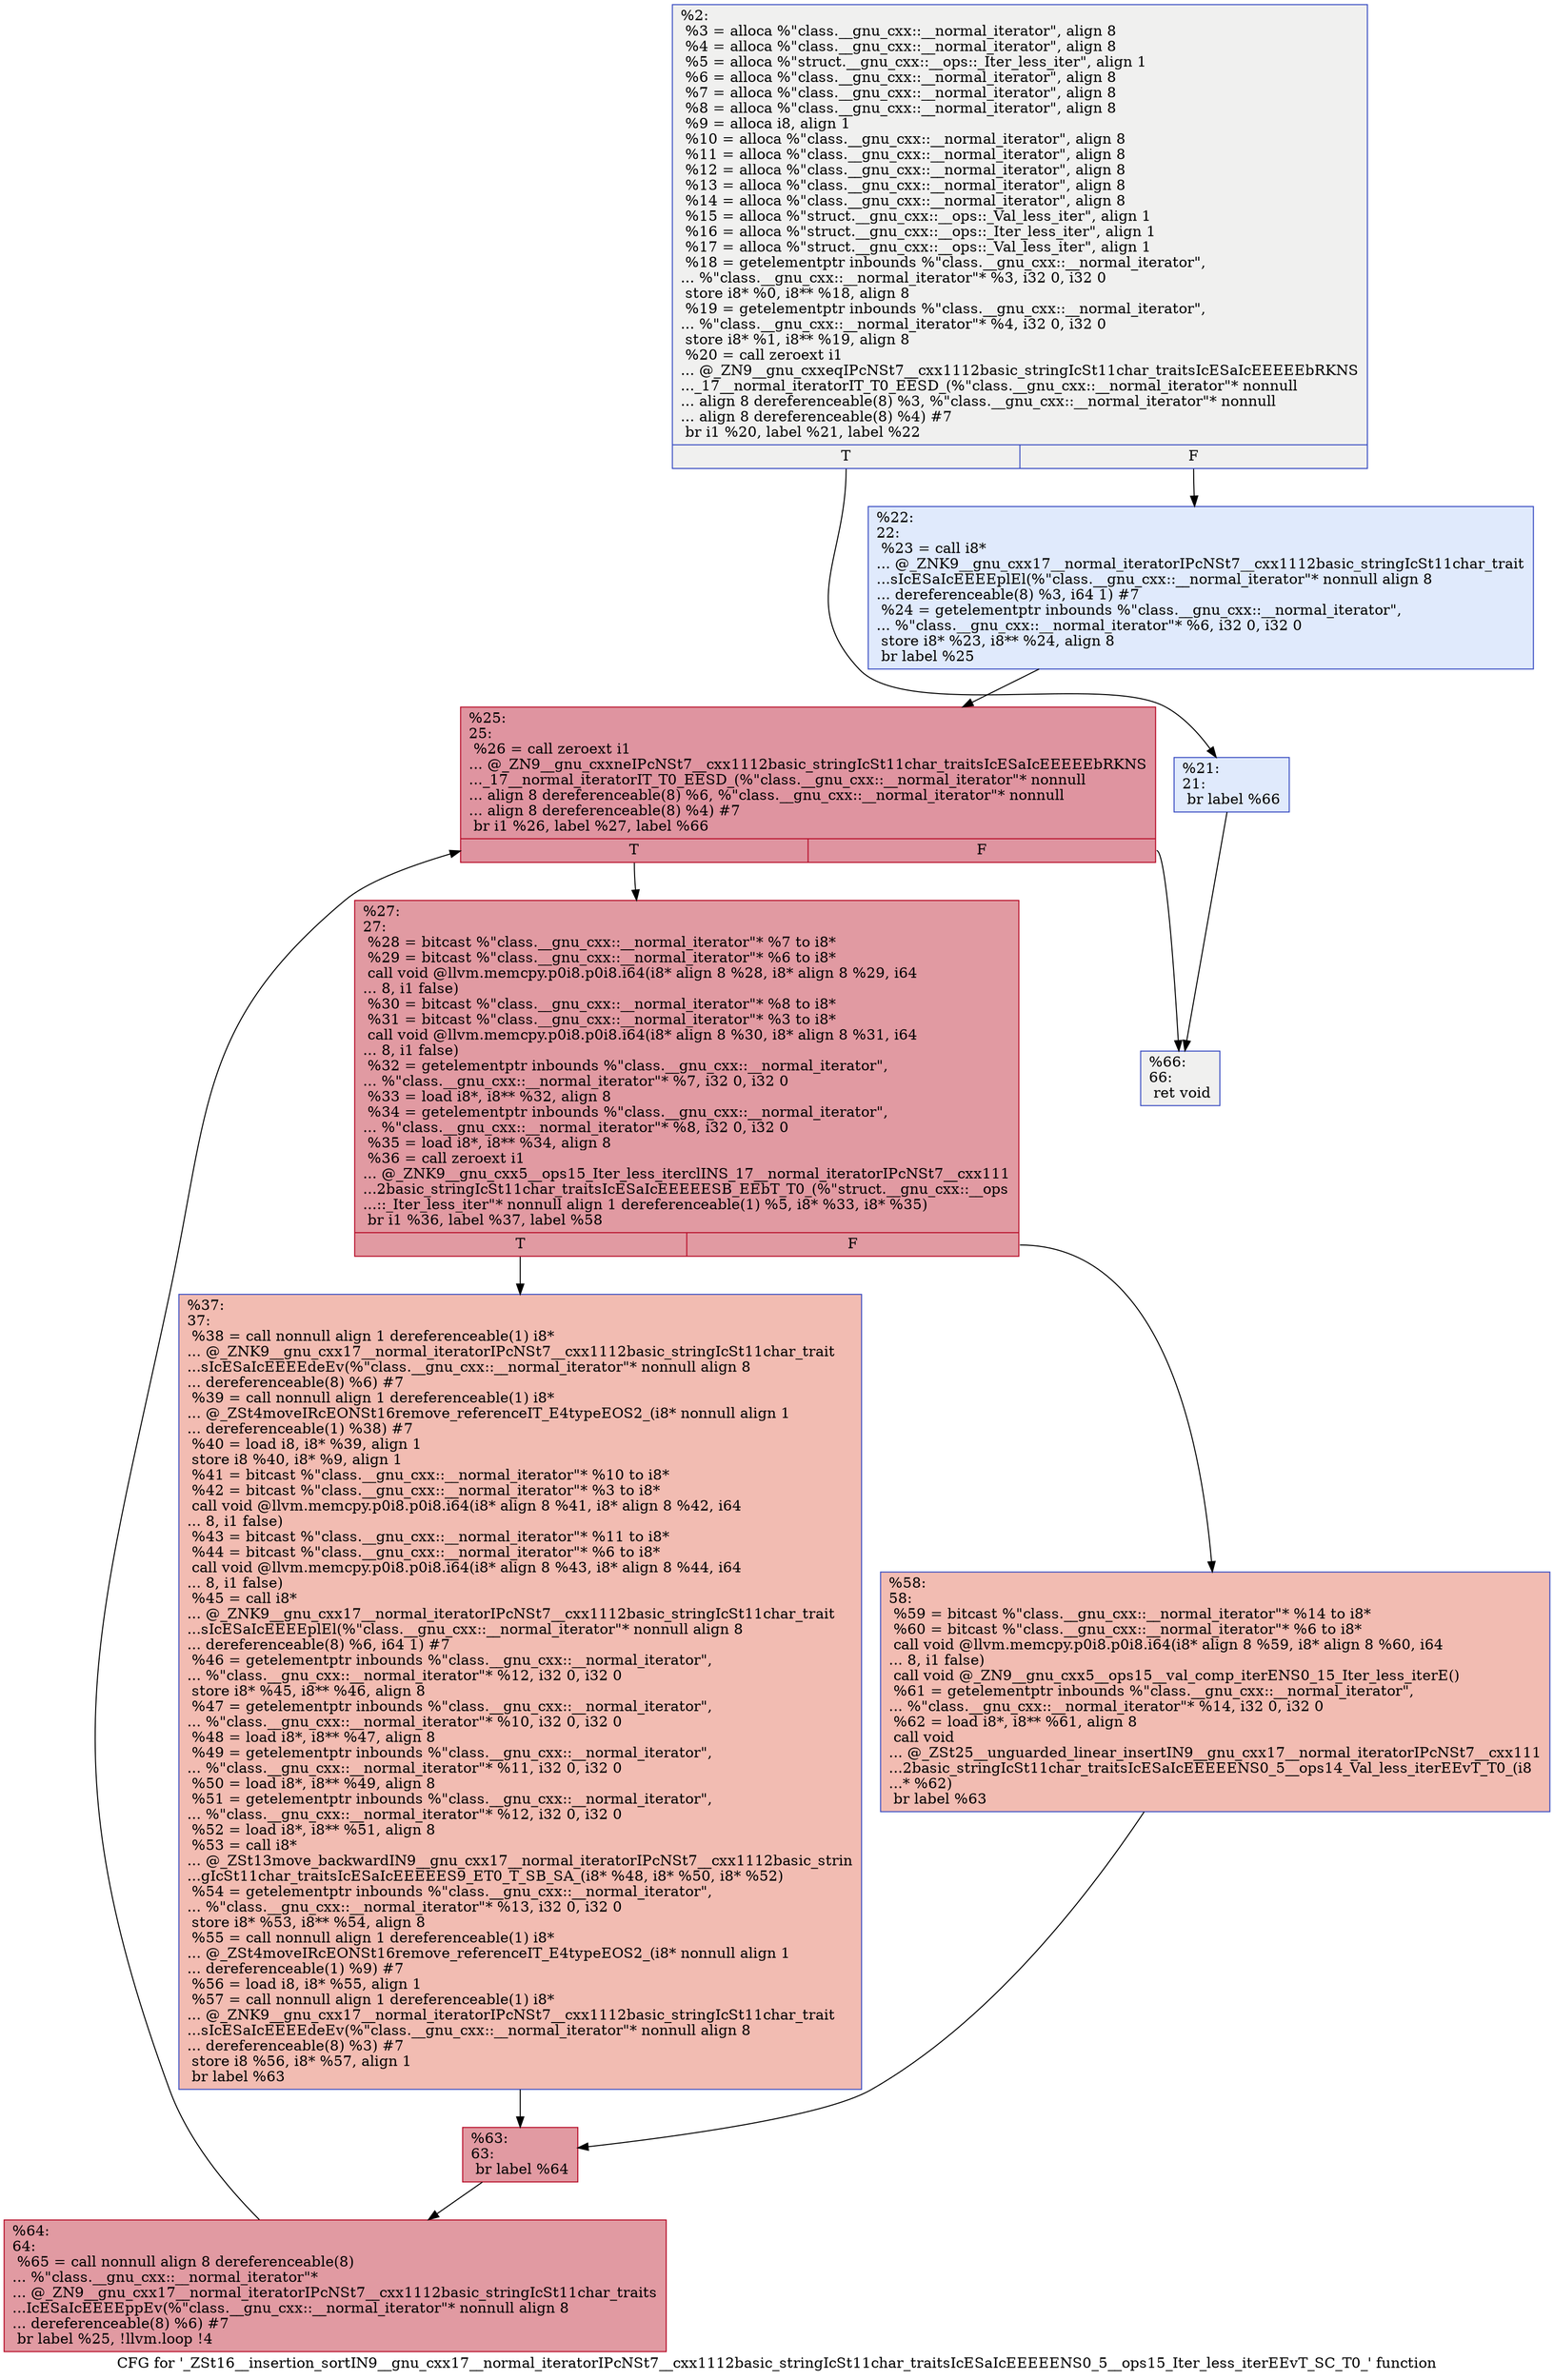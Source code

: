 digraph "CFG for '_ZSt16__insertion_sortIN9__gnu_cxx17__normal_iteratorIPcNSt7__cxx1112basic_stringIcSt11char_traitsIcESaIcEEEEENS0_5__ops15_Iter_less_iterEEvT_SC_T0_' function" {
	label="CFG for '_ZSt16__insertion_sortIN9__gnu_cxx17__normal_iteratorIPcNSt7__cxx1112basic_stringIcSt11char_traitsIcESaIcEEEEENS0_5__ops15_Iter_less_iterEEvT_SC_T0_' function";

	Node0x55a3cc6375d0 [shape=record,color="#3d50c3ff", style=filled, fillcolor="#dedcdb70",label="{%2:\l  %3 = alloca %\"class.__gnu_cxx::__normal_iterator\", align 8\l  %4 = alloca %\"class.__gnu_cxx::__normal_iterator\", align 8\l  %5 = alloca %\"struct.__gnu_cxx::__ops::_Iter_less_iter\", align 1\l  %6 = alloca %\"class.__gnu_cxx::__normal_iterator\", align 8\l  %7 = alloca %\"class.__gnu_cxx::__normal_iterator\", align 8\l  %8 = alloca %\"class.__gnu_cxx::__normal_iterator\", align 8\l  %9 = alloca i8, align 1\l  %10 = alloca %\"class.__gnu_cxx::__normal_iterator\", align 8\l  %11 = alloca %\"class.__gnu_cxx::__normal_iterator\", align 8\l  %12 = alloca %\"class.__gnu_cxx::__normal_iterator\", align 8\l  %13 = alloca %\"class.__gnu_cxx::__normal_iterator\", align 8\l  %14 = alloca %\"class.__gnu_cxx::__normal_iterator\", align 8\l  %15 = alloca %\"struct.__gnu_cxx::__ops::_Val_less_iter\", align 1\l  %16 = alloca %\"struct.__gnu_cxx::__ops::_Iter_less_iter\", align 1\l  %17 = alloca %\"struct.__gnu_cxx::__ops::_Val_less_iter\", align 1\l  %18 = getelementptr inbounds %\"class.__gnu_cxx::__normal_iterator\",\l... %\"class.__gnu_cxx::__normal_iterator\"* %3, i32 0, i32 0\l  store i8* %0, i8** %18, align 8\l  %19 = getelementptr inbounds %\"class.__gnu_cxx::__normal_iterator\",\l... %\"class.__gnu_cxx::__normal_iterator\"* %4, i32 0, i32 0\l  store i8* %1, i8** %19, align 8\l  %20 = call zeroext i1\l... @_ZN9__gnu_cxxeqIPcNSt7__cxx1112basic_stringIcSt11char_traitsIcESaIcEEEEEbRKNS\l..._17__normal_iteratorIT_T0_EESD_(%\"class.__gnu_cxx::__normal_iterator\"* nonnull\l... align 8 dereferenceable(8) %3, %\"class.__gnu_cxx::__normal_iterator\"* nonnull\l... align 8 dereferenceable(8) %4) #7\l  br i1 %20, label %21, label %22\l|{<s0>T|<s1>F}}"];
	Node0x55a3cc6375d0:s0 -> Node0x55a3cc638080;
	Node0x55a3cc6375d0:s1 -> Node0x55a3cc6380d0;
	Node0x55a3cc638080 [shape=record,color="#3d50c3ff", style=filled, fillcolor="#b9d0f970",label="{%21:\l21:                                               \l  br label %66\l}"];
	Node0x55a3cc638080 -> Node0x55a3cc638120;
	Node0x55a3cc6380d0 [shape=record,color="#3d50c3ff", style=filled, fillcolor="#b9d0f970",label="{%22:\l22:                                               \l  %23 = call i8*\l... @_ZNK9__gnu_cxx17__normal_iteratorIPcNSt7__cxx1112basic_stringIcSt11char_trait\l...sIcESaIcEEEEplEl(%\"class.__gnu_cxx::__normal_iterator\"* nonnull align 8\l... dereferenceable(8) %3, i64 1) #7\l  %24 = getelementptr inbounds %\"class.__gnu_cxx::__normal_iterator\",\l... %\"class.__gnu_cxx::__normal_iterator\"* %6, i32 0, i32 0\l  store i8* %23, i8** %24, align 8\l  br label %25\l}"];
	Node0x55a3cc6380d0 -> Node0x55a3cc638540;
	Node0x55a3cc638540 [shape=record,color="#b70d28ff", style=filled, fillcolor="#b70d2870",label="{%25:\l25:                                               \l  %26 = call zeroext i1\l... @_ZN9__gnu_cxxneIPcNSt7__cxx1112basic_stringIcSt11char_traitsIcESaIcEEEEEbRKNS\l..._17__normal_iteratorIT_T0_EESD_(%\"class.__gnu_cxx::__normal_iterator\"* nonnull\l... align 8 dereferenceable(8) %6, %\"class.__gnu_cxx::__normal_iterator\"* nonnull\l... align 8 dereferenceable(8) %4) #7\l  br i1 %26, label %27, label %66\l|{<s0>T|<s1>F}}"];
	Node0x55a3cc638540:s0 -> Node0x55a3cc6386c0;
	Node0x55a3cc638540:s1 -> Node0x55a3cc638120;
	Node0x55a3cc6386c0 [shape=record,color="#b70d28ff", style=filled, fillcolor="#bb1b2c70",label="{%27:\l27:                                               \l  %28 = bitcast %\"class.__gnu_cxx::__normal_iterator\"* %7 to i8*\l  %29 = bitcast %\"class.__gnu_cxx::__normal_iterator\"* %6 to i8*\l  call void @llvm.memcpy.p0i8.p0i8.i64(i8* align 8 %28, i8* align 8 %29, i64\l... 8, i1 false)\l  %30 = bitcast %\"class.__gnu_cxx::__normal_iterator\"* %8 to i8*\l  %31 = bitcast %\"class.__gnu_cxx::__normal_iterator\"* %3 to i8*\l  call void @llvm.memcpy.p0i8.p0i8.i64(i8* align 8 %30, i8* align 8 %31, i64\l... 8, i1 false)\l  %32 = getelementptr inbounds %\"class.__gnu_cxx::__normal_iterator\",\l... %\"class.__gnu_cxx::__normal_iterator\"* %7, i32 0, i32 0\l  %33 = load i8*, i8** %32, align 8\l  %34 = getelementptr inbounds %\"class.__gnu_cxx::__normal_iterator\",\l... %\"class.__gnu_cxx::__normal_iterator\"* %8, i32 0, i32 0\l  %35 = load i8*, i8** %34, align 8\l  %36 = call zeroext i1\l... @_ZNK9__gnu_cxx5__ops15_Iter_less_iterclINS_17__normal_iteratorIPcNSt7__cxx111\l...2basic_stringIcSt11char_traitsIcESaIcEEEEESB_EEbT_T0_(%\"struct.__gnu_cxx::__ops\l...::_Iter_less_iter\"* nonnull align 1 dereferenceable(1) %5, i8* %33, i8* %35)\l  br i1 %36, label %37, label %58\l|{<s0>T|<s1>F}}"];
	Node0x55a3cc6386c0:s0 -> Node0x55a3cc639010;
	Node0x55a3cc6386c0:s1 -> Node0x55a3cc639060;
	Node0x55a3cc639010 [shape=record,color="#3d50c3ff", style=filled, fillcolor="#e1675170",label="{%37:\l37:                                               \l  %38 = call nonnull align 1 dereferenceable(1) i8*\l... @_ZNK9__gnu_cxx17__normal_iteratorIPcNSt7__cxx1112basic_stringIcSt11char_trait\l...sIcESaIcEEEEdeEv(%\"class.__gnu_cxx::__normal_iterator\"* nonnull align 8\l... dereferenceable(8) %6) #7\l  %39 = call nonnull align 1 dereferenceable(1) i8*\l... @_ZSt4moveIRcEONSt16remove_referenceIT_E4typeEOS2_(i8* nonnull align 1\l... dereferenceable(1) %38) #7\l  %40 = load i8, i8* %39, align 1\l  store i8 %40, i8* %9, align 1\l  %41 = bitcast %\"class.__gnu_cxx::__normal_iterator\"* %10 to i8*\l  %42 = bitcast %\"class.__gnu_cxx::__normal_iterator\"* %3 to i8*\l  call void @llvm.memcpy.p0i8.p0i8.i64(i8* align 8 %41, i8* align 8 %42, i64\l... 8, i1 false)\l  %43 = bitcast %\"class.__gnu_cxx::__normal_iterator\"* %11 to i8*\l  %44 = bitcast %\"class.__gnu_cxx::__normal_iterator\"* %6 to i8*\l  call void @llvm.memcpy.p0i8.p0i8.i64(i8* align 8 %43, i8* align 8 %44, i64\l... 8, i1 false)\l  %45 = call i8*\l... @_ZNK9__gnu_cxx17__normal_iteratorIPcNSt7__cxx1112basic_stringIcSt11char_trait\l...sIcESaIcEEEEplEl(%\"class.__gnu_cxx::__normal_iterator\"* nonnull align 8\l... dereferenceable(8) %6, i64 1) #7\l  %46 = getelementptr inbounds %\"class.__gnu_cxx::__normal_iterator\",\l... %\"class.__gnu_cxx::__normal_iterator\"* %12, i32 0, i32 0\l  store i8* %45, i8** %46, align 8\l  %47 = getelementptr inbounds %\"class.__gnu_cxx::__normal_iterator\",\l... %\"class.__gnu_cxx::__normal_iterator\"* %10, i32 0, i32 0\l  %48 = load i8*, i8** %47, align 8\l  %49 = getelementptr inbounds %\"class.__gnu_cxx::__normal_iterator\",\l... %\"class.__gnu_cxx::__normal_iterator\"* %11, i32 0, i32 0\l  %50 = load i8*, i8** %49, align 8\l  %51 = getelementptr inbounds %\"class.__gnu_cxx::__normal_iterator\",\l... %\"class.__gnu_cxx::__normal_iterator\"* %12, i32 0, i32 0\l  %52 = load i8*, i8** %51, align 8\l  %53 = call i8*\l... @_ZSt13move_backwardIN9__gnu_cxx17__normal_iteratorIPcNSt7__cxx1112basic_strin\l...gIcSt11char_traitsIcESaIcEEEEES9_ET0_T_SB_SA_(i8* %48, i8* %50, i8* %52)\l  %54 = getelementptr inbounds %\"class.__gnu_cxx::__normal_iterator\",\l... %\"class.__gnu_cxx::__normal_iterator\"* %13, i32 0, i32 0\l  store i8* %53, i8** %54, align 8\l  %55 = call nonnull align 1 dereferenceable(1) i8*\l... @_ZSt4moveIRcEONSt16remove_referenceIT_E4typeEOS2_(i8* nonnull align 1\l... dereferenceable(1) %9) #7\l  %56 = load i8, i8* %55, align 1\l  %57 = call nonnull align 1 dereferenceable(1) i8*\l... @_ZNK9__gnu_cxx17__normal_iteratorIPcNSt7__cxx1112basic_stringIcSt11char_trait\l...sIcESaIcEEEEdeEv(%\"class.__gnu_cxx::__normal_iterator\"* nonnull align 8\l... dereferenceable(8) %3) #7\l  store i8 %56, i8* %57, align 1\l  br label %63\l}"];
	Node0x55a3cc639010 -> Node0x55a3cc63a3f0;
	Node0x55a3cc639060 [shape=record,color="#3d50c3ff", style=filled, fillcolor="#e1675170",label="{%58:\l58:                                               \l  %59 = bitcast %\"class.__gnu_cxx::__normal_iterator\"* %14 to i8*\l  %60 = bitcast %\"class.__gnu_cxx::__normal_iterator\"* %6 to i8*\l  call void @llvm.memcpy.p0i8.p0i8.i64(i8* align 8 %59, i8* align 8 %60, i64\l... 8, i1 false)\l  call void @_ZN9__gnu_cxx5__ops15__val_comp_iterENS0_15_Iter_less_iterE()\l  %61 = getelementptr inbounds %\"class.__gnu_cxx::__normal_iterator\",\l... %\"class.__gnu_cxx::__normal_iterator\"* %14, i32 0, i32 0\l  %62 = load i8*, i8** %61, align 8\l  call void\l... @_ZSt25__unguarded_linear_insertIN9__gnu_cxx17__normal_iteratorIPcNSt7__cxx111\l...2basic_stringIcSt11char_traitsIcESaIcEEEEENS0_5__ops14_Val_less_iterEEvT_T0_(i8\l...* %62)\l  br label %63\l}"];
	Node0x55a3cc639060 -> Node0x55a3cc63a3f0;
	Node0x55a3cc63a3f0 [shape=record,color="#b70d28ff", style=filled, fillcolor="#bb1b2c70",label="{%63:\l63:                                               \l  br label %64\l}"];
	Node0x55a3cc63a3f0 -> Node0x55a3cc63ac00;
	Node0x55a3cc63ac00 [shape=record,color="#b70d28ff", style=filled, fillcolor="#bb1b2c70",label="{%64:\l64:                                               \l  %65 = call nonnull align 8 dereferenceable(8)\l... %\"class.__gnu_cxx::__normal_iterator\"*\l... @_ZN9__gnu_cxx17__normal_iteratorIPcNSt7__cxx1112basic_stringIcSt11char_traits\l...IcESaIcEEEEppEv(%\"class.__gnu_cxx::__normal_iterator\"* nonnull align 8\l... dereferenceable(8) %6) #7\l  br label %25, !llvm.loop !4\l}"];
	Node0x55a3cc63ac00 -> Node0x55a3cc638540;
	Node0x55a3cc638120 [shape=record,color="#3d50c3ff", style=filled, fillcolor="#dedcdb70",label="{%66:\l66:                                               \l  ret void\l}"];
}
